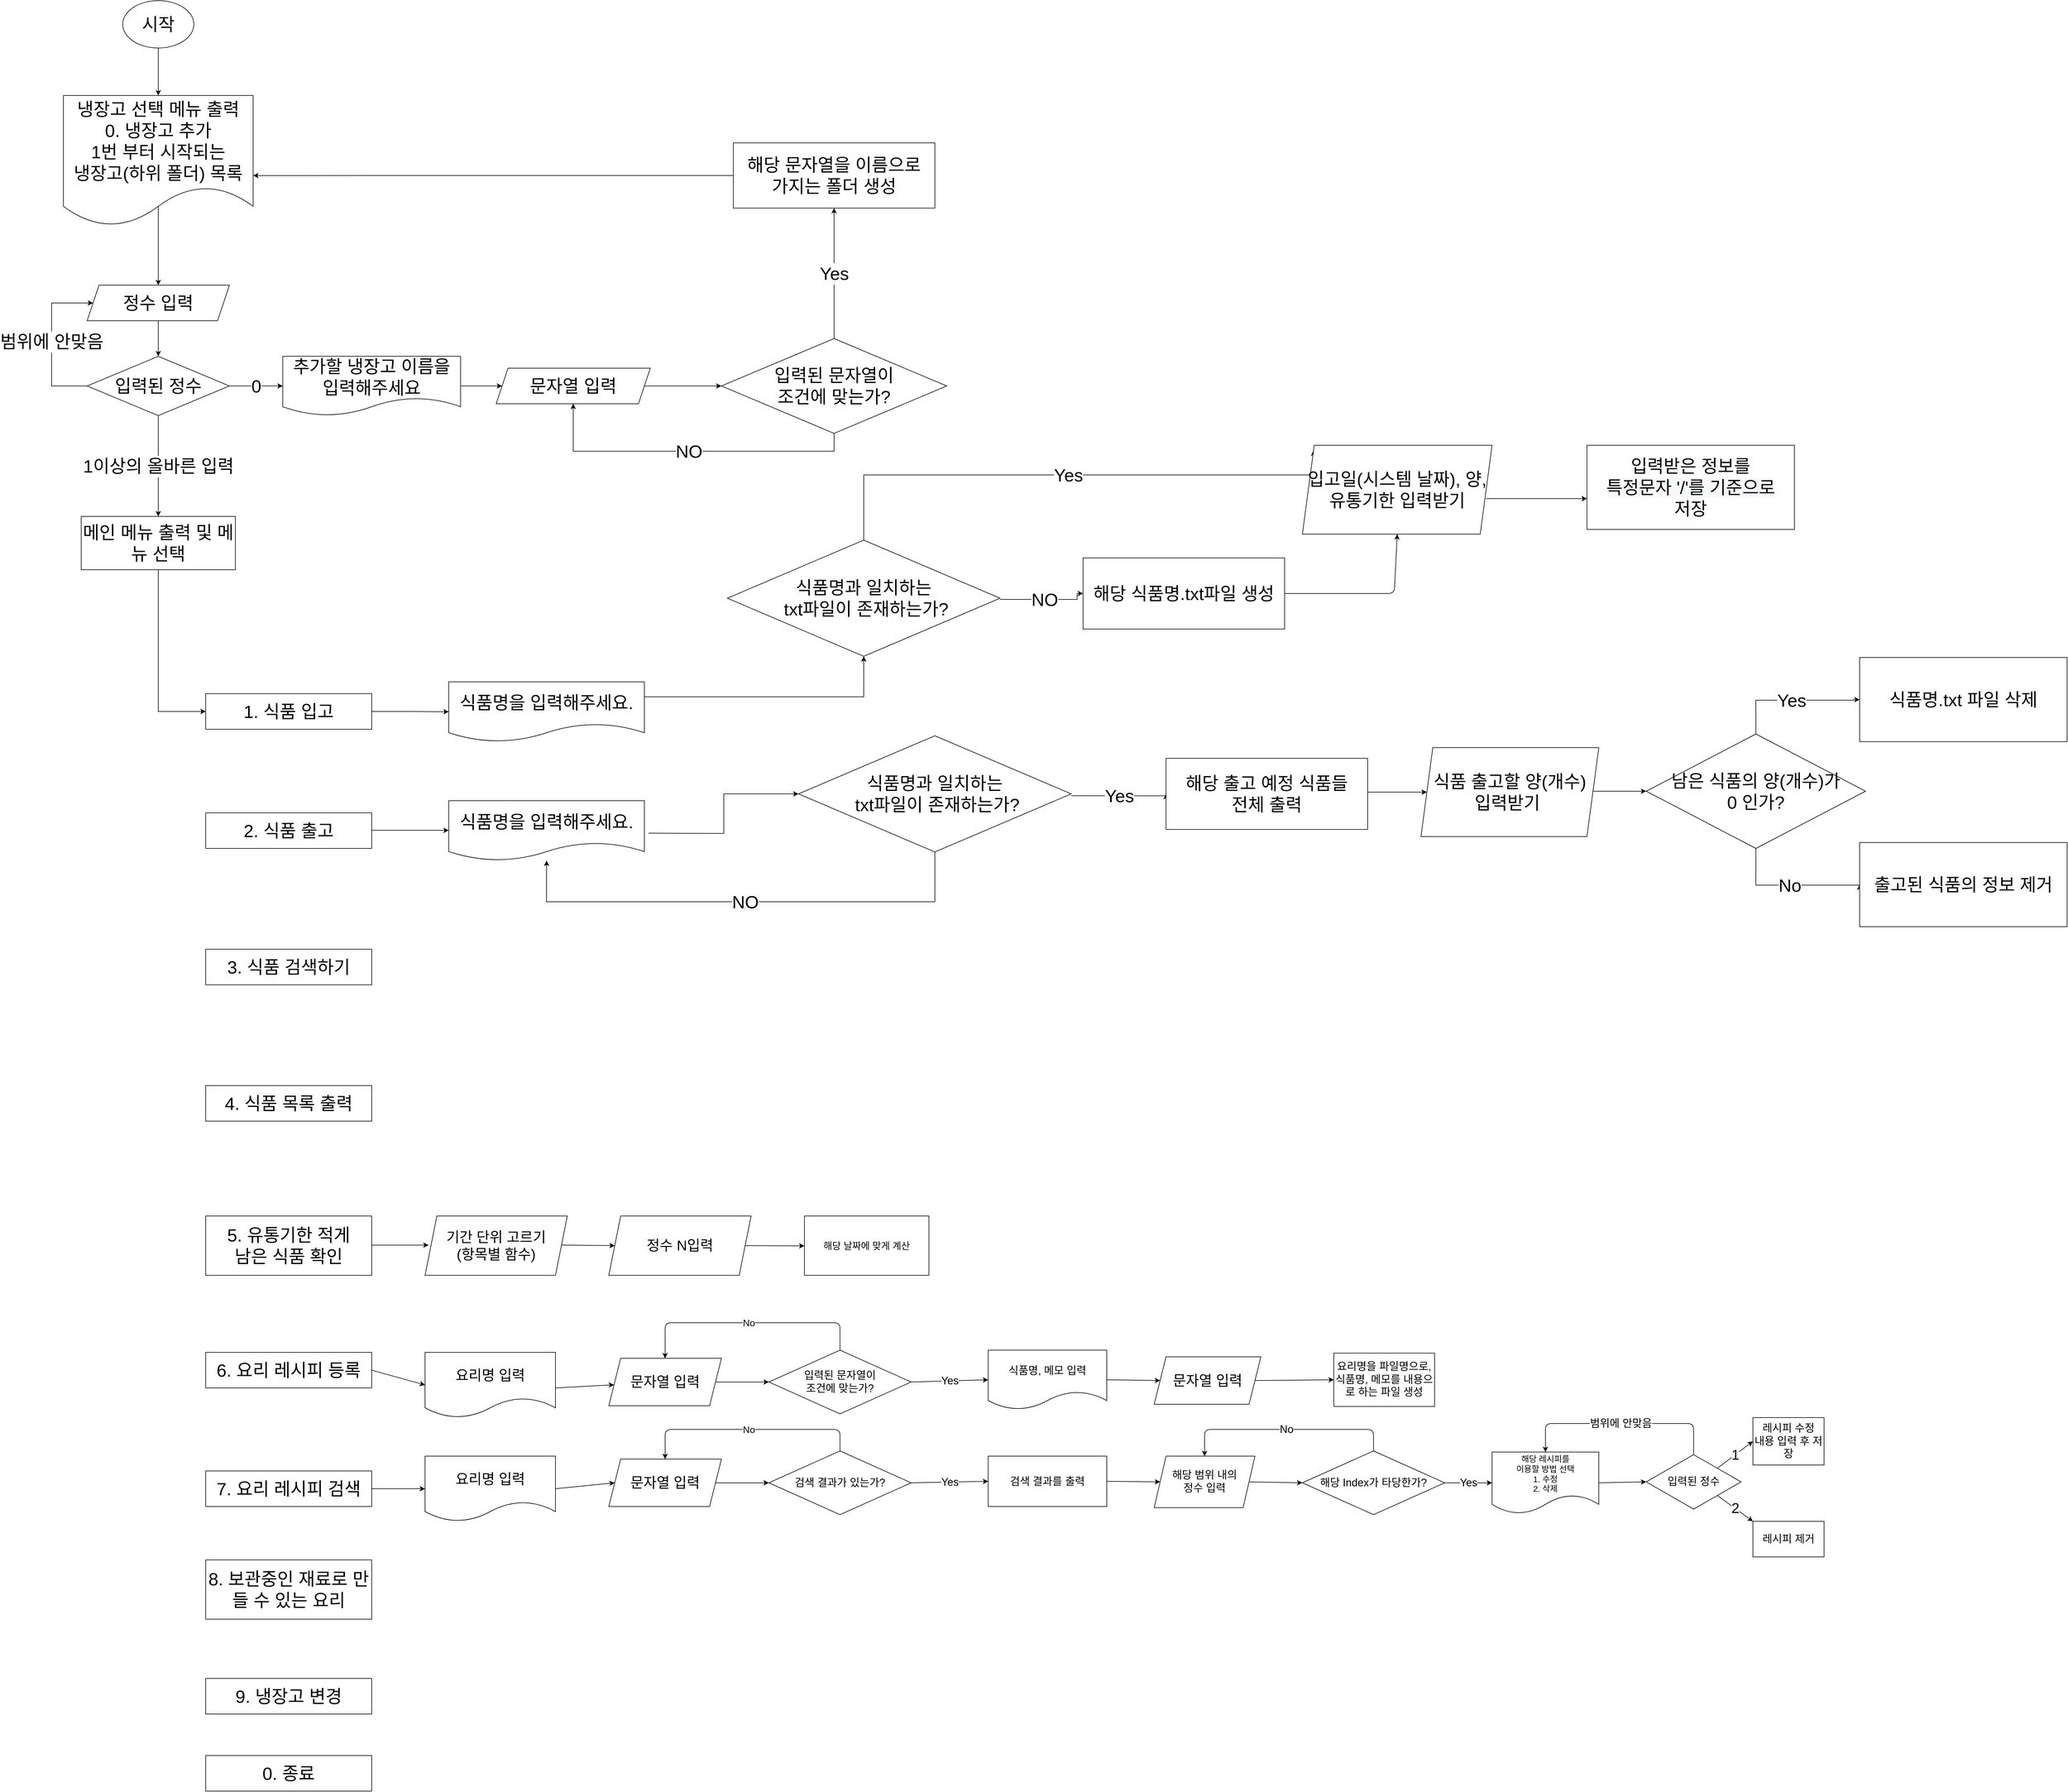 <mxfile version="13.7.1"><diagram id="C5RBs43oDa-KdzZeNtuy" name="Page-1"><mxGraphModel dx="2360" dy="2613" grid="1" gridSize="10" guides="1" tooltips="1" connect="1" arrows="1" fold="1" page="1" pageScale="1" pageWidth="827" pageHeight="1169" math="0" shadow="0"><root><mxCell id="WIyWlLk6GJQsqaUBKTNV-0"/><mxCell id="WIyWlLk6GJQsqaUBKTNV-1" parent="WIyWlLk6GJQsqaUBKTNV-0"/><mxCell id="H30KcoUJQjOZDswyjp1y-2" value="" style="edgeStyle=orthogonalEdgeStyle;rounded=0;orthogonalLoop=1;jettySize=auto;html=1;fontSize=30;" parent="WIyWlLk6GJQsqaUBKTNV-1" source="H30KcoUJQjOZDswyjp1y-0" target="H30KcoUJQjOZDswyjp1y-1" edge="1"><mxGeometry relative="1" as="geometry"/></mxCell><mxCell id="H30KcoUJQjOZDswyjp1y-0" value="시작" style="ellipse;whiteSpace=wrap;html=1;fontSize=30;" parent="WIyWlLk6GJQsqaUBKTNV-1" vertex="1"><mxGeometry x="-60" width="120" height="80" as="geometry"/></mxCell><mxCell id="H30KcoUJQjOZDswyjp1y-4" value="" style="edgeStyle=orthogonalEdgeStyle;rounded=0;orthogonalLoop=1;jettySize=auto;html=1;fontSize=30;exitX=0.5;exitY=0.5;exitDx=0;exitDy=0;exitPerimeter=0;" parent="WIyWlLk6GJQsqaUBKTNV-1" source="H30KcoUJQjOZDswyjp1y-1" target="H30KcoUJQjOZDswyjp1y-3" edge="1"><mxGeometry relative="1" as="geometry"/></mxCell><mxCell id="H30KcoUJQjOZDswyjp1y-1" value="냉장고 선택 메뉴 출력&lt;br&gt;0. 냉장고 추가&lt;br&gt;1번 부터 시작되는 &lt;br&gt;냉장고(하위 폴더) 목록" style="shape=document;whiteSpace=wrap;html=1;boundedLbl=1;fontSize=30;" parent="WIyWlLk6GJQsqaUBKTNV-1" vertex="1"><mxGeometry x="-160" y="160" width="320" height="220" as="geometry"/></mxCell><mxCell id="H30KcoUJQjOZDswyjp1y-6" value="" style="edgeStyle=orthogonalEdgeStyle;rounded=0;orthogonalLoop=1;jettySize=auto;html=1;fontSize=30;" parent="WIyWlLk6GJQsqaUBKTNV-1" source="H30KcoUJQjOZDswyjp1y-3" target="H30KcoUJQjOZDswyjp1y-5" edge="1"><mxGeometry relative="1" as="geometry"/></mxCell><mxCell id="H30KcoUJQjOZDswyjp1y-3" value="정수 입력" style="shape=parallelogram;perimeter=parallelogramPerimeter;whiteSpace=wrap;html=1;fixedSize=1;fontSize=30;" parent="WIyWlLk6GJQsqaUBKTNV-1" vertex="1"><mxGeometry x="-120" y="480" width="240" height="60" as="geometry"/></mxCell><mxCell id="H30KcoUJQjOZDswyjp1y-7" value="범위에 안맞음" style="edgeStyle=orthogonalEdgeStyle;rounded=0;orthogonalLoop=1;jettySize=auto;html=1;entryX=0;entryY=0.5;entryDx=0;entryDy=0;fontSize=30;" parent="WIyWlLk6GJQsqaUBKTNV-1" source="H30KcoUJQjOZDswyjp1y-5" target="H30KcoUJQjOZDswyjp1y-3" edge="1"><mxGeometry relative="1" as="geometry"><Array as="points"><mxPoint x="-180" y="650"/><mxPoint x="-180" y="510"/></Array></mxGeometry></mxCell><mxCell id="H30KcoUJQjOZDswyjp1y-9" value="0" style="edgeStyle=orthogonalEdgeStyle;rounded=0;orthogonalLoop=1;jettySize=auto;html=1;fontSize=30;" parent="WIyWlLk6GJQsqaUBKTNV-1" source="H30KcoUJQjOZDswyjp1y-5" target="H30KcoUJQjOZDswyjp1y-8" edge="1"><mxGeometry relative="1" as="geometry"/></mxCell><mxCell id="H30KcoUJQjOZDswyjp1y-19" value="1이상의 올바른 입력" style="edgeStyle=orthogonalEdgeStyle;rounded=0;orthogonalLoop=1;jettySize=auto;html=1;fontSize=30;" parent="WIyWlLk6GJQsqaUBKTNV-1" source="H30KcoUJQjOZDswyjp1y-5" target="H30KcoUJQjOZDswyjp1y-18" edge="1"><mxGeometry relative="1" as="geometry"/></mxCell><mxCell id="H30KcoUJQjOZDswyjp1y-5" value="입력된 정수" style="rhombus;whiteSpace=wrap;html=1;fontSize=30;" parent="WIyWlLk6GJQsqaUBKTNV-1" vertex="1"><mxGeometry x="-120" y="600" width="240" height="100" as="geometry"/></mxCell><mxCell id="H30KcoUJQjOZDswyjp1y-11" value="" style="edgeStyle=orthogonalEdgeStyle;rounded=0;orthogonalLoop=1;jettySize=auto;html=1;fontSize=30;" parent="WIyWlLk6GJQsqaUBKTNV-1" source="H30KcoUJQjOZDswyjp1y-8" target="H30KcoUJQjOZDswyjp1y-10" edge="1"><mxGeometry relative="1" as="geometry"/></mxCell><mxCell id="H30KcoUJQjOZDswyjp1y-8" value="추가할 냉장고 이름을 입력해주세요" style="shape=document;whiteSpace=wrap;html=1;boundedLbl=1;fontSize=30;" parent="WIyWlLk6GJQsqaUBKTNV-1" vertex="1"><mxGeometry x="210" y="600" width="300" height="100" as="geometry"/></mxCell><mxCell id="H30KcoUJQjOZDswyjp1y-13" value="" style="edgeStyle=orthogonalEdgeStyle;rounded=0;orthogonalLoop=1;jettySize=auto;html=1;fontSize=30;" parent="WIyWlLk6GJQsqaUBKTNV-1" source="H30KcoUJQjOZDswyjp1y-10" target="H30KcoUJQjOZDswyjp1y-12" edge="1"><mxGeometry relative="1" as="geometry"/></mxCell><mxCell id="H30KcoUJQjOZDswyjp1y-10" value="문자열 입력" style="shape=parallelogram;perimeter=parallelogramPerimeter;whiteSpace=wrap;html=1;fixedSize=1;fontSize=30;" parent="WIyWlLk6GJQsqaUBKTNV-1" vertex="1"><mxGeometry x="570" y="620" width="260" height="60" as="geometry"/></mxCell><mxCell id="H30KcoUJQjOZDswyjp1y-15" value="Yes" style="edgeStyle=orthogonalEdgeStyle;rounded=0;orthogonalLoop=1;jettySize=auto;html=1;fontSize=30;" parent="WIyWlLk6GJQsqaUBKTNV-1" source="H30KcoUJQjOZDswyjp1y-12" target="H30KcoUJQjOZDswyjp1y-14" edge="1"><mxGeometry relative="1" as="geometry"/></mxCell><mxCell id="H30KcoUJQjOZDswyjp1y-17" value="NO" style="edgeStyle=orthogonalEdgeStyle;rounded=0;orthogonalLoop=1;jettySize=auto;html=1;entryX=0.5;entryY=1;entryDx=0;entryDy=0;fontSize=30;" parent="WIyWlLk6GJQsqaUBKTNV-1" source="H30KcoUJQjOZDswyjp1y-12" target="H30KcoUJQjOZDswyjp1y-10" edge="1"><mxGeometry relative="1" as="geometry"><Array as="points"><mxPoint x="1140" y="760"/><mxPoint x="700" y="760"/></Array></mxGeometry></mxCell><mxCell id="H30KcoUJQjOZDswyjp1y-12" value="입력된 문자열이&lt;br&gt;조건에 맞는가?" style="rhombus;whiteSpace=wrap;html=1;fontSize=30;" parent="WIyWlLk6GJQsqaUBKTNV-1" vertex="1"><mxGeometry x="950" y="570" width="380" height="160" as="geometry"/></mxCell><mxCell id="H30KcoUJQjOZDswyjp1y-27" style="edgeStyle=orthogonalEdgeStyle;rounded=0;orthogonalLoop=1;jettySize=auto;html=1;entryX=1;entryY=0.614;entryDx=0;entryDy=0;entryPerimeter=0;fontSize=30;" parent="WIyWlLk6GJQsqaUBKTNV-1" source="H30KcoUJQjOZDswyjp1y-14" target="H30KcoUJQjOZDswyjp1y-1" edge="1"><mxGeometry relative="1" as="geometry"/></mxCell><mxCell id="H30KcoUJQjOZDswyjp1y-14" value="해당 문자열을 이름으로&lt;br&gt;가지는 폴더 생성" style="whiteSpace=wrap;html=1;fontSize=30;" parent="WIyWlLk6GJQsqaUBKTNV-1" vertex="1"><mxGeometry x="970" y="240" width="340" height="110" as="geometry"/></mxCell><mxCell id="H30KcoUJQjOZDswyjp1y-20" style="edgeStyle=orthogonalEdgeStyle;rounded=0;orthogonalLoop=1;jettySize=auto;html=1;fontSize=30;entryX=0;entryY=0.5;entryDx=0;entryDy=0;" parent="WIyWlLk6GJQsqaUBKTNV-1" source="H30KcoUJQjOZDswyjp1y-18" target="H30KcoUJQjOZDswyjp1y-21" edge="1"><mxGeometry relative="1" as="geometry"><mxPoint x="-4.547e-13" y="1600.0" as="targetPoint"/></mxGeometry></mxCell><mxCell id="H30KcoUJQjOZDswyjp1y-18" value="메인 메뉴 출력 및 메뉴 선택" style="whiteSpace=wrap;html=1;fontSize=30;" parent="WIyWlLk6GJQsqaUBKTNV-1" vertex="1"><mxGeometry x="-130" y="870" width="260" height="90" as="geometry"/></mxCell><mxCell id="LaOE8N6KMvKcF35ejQ77-2" style="edgeStyle=orthogonalEdgeStyle;rounded=0;orthogonalLoop=1;jettySize=auto;html=1;exitX=1;exitY=0.5;exitDx=0;exitDy=0;" edge="1" parent="WIyWlLk6GJQsqaUBKTNV-1" source="H30KcoUJQjOZDswyjp1y-21" target="LaOE8N6KMvKcF35ejQ77-0"><mxGeometry relative="1" as="geometry"/></mxCell><mxCell id="H30KcoUJQjOZDswyjp1y-21" value="1. 식품 입고" style="rounded=0;whiteSpace=wrap;html=1;fontSize=30;" parent="WIyWlLk6GJQsqaUBKTNV-1" vertex="1"><mxGeometry x="80" y="1169" width="280" height="60" as="geometry"/></mxCell><mxCell id="H30KcoUJQjOZDswyjp1y-24" value="3. 식품 검색하기" style="rounded=0;whiteSpace=wrap;html=1;fontSize=30;" parent="WIyWlLk6GJQsqaUBKTNV-1" vertex="1"><mxGeometry x="80" y="1600" width="280" height="60" as="geometry"/></mxCell><mxCell id="H30KcoUJQjOZDswyjp1y-28" value="4. 식품 목록 출력" style="rounded=0;whiteSpace=wrap;html=1;fontSize=30;" parent="WIyWlLk6GJQsqaUBKTNV-1" vertex="1"><mxGeometry x="80" y="1830" width="280" height="60" as="geometry"/></mxCell><mxCell id="H30KcoUJQjOZDswyjp1y-29" value="5. 유통기한 적게&lt;br&gt;남은 식품 확인" style="rounded=0;whiteSpace=wrap;html=1;fontSize=30;" parent="WIyWlLk6GJQsqaUBKTNV-1" vertex="1"><mxGeometry x="80" y="2050" width="280" height="100" as="geometry"/></mxCell><mxCell id="H30KcoUJQjOZDswyjp1y-30" value="6. 요리 레시피 등록" style="rounded=0;whiteSpace=wrap;html=1;fontSize=30;" parent="WIyWlLk6GJQsqaUBKTNV-1" vertex="1"><mxGeometry x="80" y="2280" width="280" height="60" as="geometry"/></mxCell><mxCell id="H30KcoUJQjOZDswyjp1y-31" value="2. 식품 출고" style="rounded=0;whiteSpace=wrap;html=1;fontSize=30;" parent="WIyWlLk6GJQsqaUBKTNV-1" vertex="1"><mxGeometry x="80" y="1370" width="280" height="60" as="geometry"/></mxCell><mxCell id="H30KcoUJQjOZDswyjp1y-32" value="7. 요리 레시피 검색" style="rounded=0;whiteSpace=wrap;html=1;fontSize=30;" parent="WIyWlLk6GJQsqaUBKTNV-1" vertex="1"><mxGeometry x="80" y="2480" width="280" height="60" as="geometry"/></mxCell><mxCell id="H30KcoUJQjOZDswyjp1y-33" value="9. 냉장고 변경" style="rounded=0;whiteSpace=wrap;html=1;fontSize=30;" parent="WIyWlLk6GJQsqaUBKTNV-1" vertex="1"><mxGeometry x="80" y="2830" width="280" height="60" as="geometry"/></mxCell><mxCell id="H30KcoUJQjOZDswyjp1y-34" value="8. 보관중인 재료로 만들 수 있는 요리" style="rounded=0;whiteSpace=wrap;html=1;fontSize=30;" parent="WIyWlLk6GJQsqaUBKTNV-1" vertex="1"><mxGeometry x="80" y="2630" width="280" height="100" as="geometry"/></mxCell><mxCell id="H30KcoUJQjOZDswyjp1y-35" value="0. 종료" style="rounded=0;whiteSpace=wrap;html=1;fontSize=30;" parent="WIyWlLk6GJQsqaUBKTNV-1" vertex="1"><mxGeometry x="80" y="2960" width="280" height="60" as="geometry"/></mxCell><mxCell id="2IR3yQ02a81zqpEFs0XV-0" value="" style="endArrow=classic;html=1;" parent="WIyWlLk6GJQsqaUBKTNV-1" edge="1"><mxGeometry width="50" height="50" relative="1" as="geometry"><mxPoint x="360" y="2099.17" as="sourcePoint"/><mxPoint x="456" y="2099.17" as="targetPoint"/></mxGeometry></mxCell><mxCell id="2IR3yQ02a81zqpEFs0XV-1" value="&lt;font style=&quot;font-size: 24px&quot;&gt;정수 N입력&lt;/font&gt;" style="shape=parallelogram;perimeter=parallelogramPerimeter;whiteSpace=wrap;html=1;fixedSize=1;" parent="WIyWlLk6GJQsqaUBKTNV-1" vertex="1"><mxGeometry x="760" y="2050" width="240" height="100" as="geometry"/></mxCell><mxCell id="2IR3yQ02a81zqpEFs0XV-2" value="&lt;font style=&quot;font-size: 24px&quot;&gt;기간 단위 고르기&lt;br&gt;(항목별 함수)&lt;br&gt;&lt;/font&gt;" style="shape=parallelogram;perimeter=parallelogramPerimeter;whiteSpace=wrap;html=1;fixedSize=1;" parent="WIyWlLk6GJQsqaUBKTNV-1" vertex="1"><mxGeometry x="450" y="2050" width="240" height="100" as="geometry"/></mxCell><mxCell id="2IR3yQ02a81zqpEFs0XV-3" value="" style="endArrow=classic;html=1;" parent="WIyWlLk6GJQsqaUBKTNV-1" edge="1"><mxGeometry width="50" height="50" relative="1" as="geometry"><mxPoint x="680" y="2099" as="sourcePoint"/><mxPoint x="770" y="2100" as="targetPoint"/></mxGeometry></mxCell><mxCell id="2IR3yQ02a81zqpEFs0XV-5" value="" style="endArrow=classic;html=1;exitX=1;exitY=0.5;exitDx=0;exitDy=0;" parent="WIyWlLk6GJQsqaUBKTNV-1" source="2IR3yQ02a81zqpEFs0XV-1" edge="1"><mxGeometry width="50" height="50" relative="1" as="geometry"><mxPoint x="1000" y="2099.41" as="sourcePoint"/><mxPoint x="1090" y="2100.41" as="targetPoint"/></mxGeometry></mxCell><mxCell id="2IR3yQ02a81zqpEFs0XV-6" value="&lt;font style=&quot;font-size: 16px&quot;&gt;해당 날짜에 맞게 계산&lt;/font&gt;" style="rounded=0;whiteSpace=wrap;html=1;" parent="WIyWlLk6GJQsqaUBKTNV-1" vertex="1"><mxGeometry x="1090" y="2050" width="210" height="100" as="geometry"/></mxCell><mxCell id="oabvm7WDuJO3TbYhF5b9-0" value="&lt;font style=&quot;font-size: 24px&quot;&gt;요리명 입력&lt;/font&gt;" style="shape=document;whiteSpace=wrap;html=1;boundedLbl=1;" parent="WIyWlLk6GJQsqaUBKTNV-1" vertex="1"><mxGeometry x="450" y="2280" width="220" height="110" as="geometry"/></mxCell><mxCell id="oabvm7WDuJO3TbYhF5b9-1" value="" style="endArrow=classic;html=1;" parent="WIyWlLk6GJQsqaUBKTNV-1" target="oabvm7WDuJO3TbYhF5b9-2" edge="1"><mxGeometry width="50" height="50" relative="1" as="geometry"><mxPoint x="670" y="2340" as="sourcePoint"/><mxPoint x="590" y="2460" as="targetPoint"/></mxGeometry></mxCell><mxCell id="oabvm7WDuJO3TbYhF5b9-2" value="&lt;font style=&quot;font-size: 24px&quot;&gt;문자열 입력&lt;/font&gt;" style="shape=parallelogram;perimeter=parallelogramPerimeter;whiteSpace=wrap;html=1;fixedSize=1;" parent="WIyWlLk6GJQsqaUBKTNV-1" vertex="1"><mxGeometry x="760" y="2290" width="190" height="80" as="geometry"/></mxCell><mxCell id="oabvm7WDuJO3TbYhF5b9-4" value="&lt;font style=&quot;font-size: 18px&quot;&gt;입력된 문자열이&lt;br&gt;조건에 맞는가?&lt;/font&gt;" style="rhombus;whiteSpace=wrap;html=1;" parent="WIyWlLk6GJQsqaUBKTNV-1" vertex="1"><mxGeometry x="1030" y="2276.25" width="240" height="107.5" as="geometry"/></mxCell><mxCell id="oabvm7WDuJO3TbYhF5b9-5" value="&lt;font size=&quot;3&quot;&gt;No&lt;/font&gt;" style="endArrow=classic;html=1;entryX=0.5;entryY=0;entryDx=0;entryDy=0;exitX=0.5;exitY=0;exitDx=0;exitDy=0;" parent="WIyWlLk6GJQsqaUBKTNV-1" source="oabvm7WDuJO3TbYhF5b9-4" target="oabvm7WDuJO3TbYhF5b9-2" edge="1"><mxGeometry width="50" height="50" relative="1" as="geometry"><mxPoint x="540" y="2500" as="sourcePoint"/><mxPoint x="590" y="2450" as="targetPoint"/><Array as="points"><mxPoint x="1150" y="2230"/><mxPoint x="855" y="2230"/></Array></mxGeometry></mxCell><mxCell id="oabvm7WDuJO3TbYhF5b9-6" value="" style="endArrow=classic;html=1;entryX=0;entryY=0.5;entryDx=0;entryDy=0;exitX=1;exitY=0.5;exitDx=0;exitDy=0;" parent="WIyWlLk6GJQsqaUBKTNV-1" source="oabvm7WDuJO3TbYhF5b9-2" target="oabvm7WDuJO3TbYhF5b9-4" edge="1"><mxGeometry width="50" height="50" relative="1" as="geometry"><mxPoint x="540" y="2500" as="sourcePoint"/><mxPoint x="590" y="2450" as="targetPoint"/></mxGeometry></mxCell><mxCell id="oabvm7WDuJO3TbYhF5b9-7" value="&lt;font style=&quot;font-size: 18px&quot;&gt;식품명, 메모 입력&lt;/font&gt;" style="shape=document;whiteSpace=wrap;html=1;boundedLbl=1;" parent="WIyWlLk6GJQsqaUBKTNV-1" vertex="1"><mxGeometry x="1400" y="2276.25" width="200" height="100" as="geometry"/></mxCell><mxCell id="oabvm7WDuJO3TbYhF5b9-9" value="&lt;font style=&quot;font-size: 18px&quot;&gt;요리명을 파일명으로, 식품명, 메모를 내용으로 하는 파일 생성&lt;/font&gt;" style="rounded=0;whiteSpace=wrap;html=1;" parent="WIyWlLk6GJQsqaUBKTNV-1" vertex="1"><mxGeometry x="1983" y="2281.25" width="170" height="90" as="geometry"/></mxCell><mxCell id="oabvm7WDuJO3TbYhF5b9-14" value="&lt;font style=&quot;font-size: 18px&quot;&gt;Yes&lt;/font&gt;" style="endArrow=classic;html=1;entryX=0;entryY=0.5;entryDx=0;entryDy=0;exitX=1;exitY=0.5;exitDx=0;exitDy=0;" parent="WIyWlLk6GJQsqaUBKTNV-1" source="oabvm7WDuJO3TbYhF5b9-4" target="oabvm7WDuJO3TbYhF5b9-7" edge="1"><mxGeometry width="50" height="50" relative="1" as="geometry"><mxPoint x="1190" y="2460" as="sourcePoint"/><mxPoint x="1240" y="2410" as="targetPoint"/></mxGeometry></mxCell><mxCell id="oabvm7WDuJO3TbYhF5b9-15" value="&lt;font style=&quot;font-size: 24px&quot;&gt;문자열 입력&lt;/font&gt;" style="shape=parallelogram;perimeter=parallelogramPerimeter;whiteSpace=wrap;html=1;fixedSize=1;" parent="WIyWlLk6GJQsqaUBKTNV-1" vertex="1"><mxGeometry x="1680" y="2287.5" width="180" height="80" as="geometry"/></mxCell><mxCell id="oabvm7WDuJO3TbYhF5b9-16" value="" style="endArrow=classic;html=1;entryX=0;entryY=0.5;entryDx=0;entryDy=0;exitX=1;exitY=0.5;exitDx=0;exitDy=0;" parent="WIyWlLk6GJQsqaUBKTNV-1" source="oabvm7WDuJO3TbYhF5b9-7" target="oabvm7WDuJO3TbYhF5b9-15" edge="1"><mxGeometry width="50" height="50" relative="1" as="geometry"><mxPoint x="1500" y="2362.5" as="sourcePoint"/><mxPoint x="1300" y="2512.5" as="targetPoint"/></mxGeometry></mxCell><mxCell id="oabvm7WDuJO3TbYhF5b9-17" value="" style="endArrow=classic;html=1;entryX=0;entryY=0.5;entryDx=0;entryDy=0;exitX=1;exitY=0.5;exitDx=0;exitDy=0;" parent="WIyWlLk6GJQsqaUBKTNV-1" source="oabvm7WDuJO3TbYhF5b9-15" target="oabvm7WDuJO3TbYhF5b9-9" edge="1"><mxGeometry width="50" height="50" relative="1" as="geometry"><mxPoint x="1250" y="2562.5" as="sourcePoint"/><mxPoint x="1300" y="2512.5" as="targetPoint"/></mxGeometry></mxCell><mxCell id="oabvm7WDuJO3TbYhF5b9-18" value="&lt;font style=&quot;font-size: 24px&quot;&gt;요리명 입력&lt;/font&gt;" style="shape=document;whiteSpace=wrap;html=1;boundedLbl=1;" parent="WIyWlLk6GJQsqaUBKTNV-1" vertex="1"><mxGeometry x="450" y="2455" width="220" height="110" as="geometry"/></mxCell><mxCell id="oabvm7WDuJO3TbYhF5b9-19" value="" style="endArrow=classic;html=1;exitX=1;exitY=0.5;exitDx=0;exitDy=0;entryX=0;entryY=0.5;entryDx=0;entryDy=0;" parent="WIyWlLk6GJQsqaUBKTNV-1" source="H30KcoUJQjOZDswyjp1y-30" target="oabvm7WDuJO3TbYhF5b9-0" edge="1"><mxGeometry width="50" height="50" relative="1" as="geometry"><mxPoint x="940" y="2690" as="sourcePoint"/><mxPoint x="990" y="2640" as="targetPoint"/></mxGeometry></mxCell><mxCell id="oabvm7WDuJO3TbYhF5b9-20" value="" style="endArrow=classic;html=1;exitX=1;exitY=0.5;exitDx=0;exitDy=0;entryX=0;entryY=0.5;entryDx=0;entryDy=0;" parent="WIyWlLk6GJQsqaUBKTNV-1" source="H30KcoUJQjOZDswyjp1y-32" target="oabvm7WDuJO3TbYhF5b9-18" edge="1"><mxGeometry width="50" height="50" relative="1" as="geometry"><mxPoint x="390" y="2525" as="sourcePoint"/><mxPoint x="480" y="2550" as="targetPoint"/></mxGeometry></mxCell><mxCell id="oabvm7WDuJO3TbYhF5b9-21" value="&lt;font style=&quot;font-size: 24px&quot;&gt;문자열 입력&lt;/font&gt;" style="shape=parallelogram;perimeter=parallelogramPerimeter;whiteSpace=wrap;html=1;fixedSize=1;" parent="WIyWlLk6GJQsqaUBKTNV-1" vertex="1"><mxGeometry x="760" y="2460" width="190" height="80" as="geometry"/></mxCell><mxCell id="oabvm7WDuJO3TbYhF5b9-22" value="" style="endArrow=classic;html=1;entryX=0;entryY=0.5;entryDx=0;entryDy=0;exitX=1;exitY=0.5;exitDx=0;exitDy=0;" parent="WIyWlLk6GJQsqaUBKTNV-1" source="oabvm7WDuJO3TbYhF5b9-18" target="oabvm7WDuJO3TbYhF5b9-21" edge="1"><mxGeometry width="50" height="50" relative="1" as="geometry"><mxPoint x="940" y="2690" as="sourcePoint"/><mxPoint x="990" y="2640" as="targetPoint"/></mxGeometry></mxCell><mxCell id="oabvm7WDuJO3TbYhF5b9-23" value="&lt;span style=&quot;font-size: 18px&quot;&gt;검색 결과가 있는가?&lt;/span&gt;" style="rhombus;whiteSpace=wrap;html=1;" parent="WIyWlLk6GJQsqaUBKTNV-1" vertex="1"><mxGeometry x="1030" y="2446.25" width="240" height="107.5" as="geometry"/></mxCell><mxCell id="oabvm7WDuJO3TbYhF5b9-24" value="" style="endArrow=classic;html=1;exitX=1;exitY=0.5;exitDx=0;exitDy=0;entryX=0;entryY=0.5;entryDx=0;entryDy=0;" parent="WIyWlLk6GJQsqaUBKTNV-1" source="oabvm7WDuJO3TbYhF5b9-21" target="oabvm7WDuJO3TbYhF5b9-23" edge="1"><mxGeometry width="50" height="50" relative="1" as="geometry"><mxPoint x="1230" y="2700" as="sourcePoint"/><mxPoint x="1280" y="2650" as="targetPoint"/></mxGeometry></mxCell><mxCell id="oabvm7WDuJO3TbYhF5b9-25" value="&lt;font size=&quot;3&quot;&gt;No&lt;/font&gt;" style="endArrow=classic;html=1;exitX=0.5;exitY=0;exitDx=0;exitDy=0;entryX=0.5;entryY=0;entryDx=0;entryDy=0;" parent="WIyWlLk6GJQsqaUBKTNV-1" source="oabvm7WDuJO3TbYhF5b9-23" target="oabvm7WDuJO3TbYhF5b9-21" edge="1"><mxGeometry width="50" height="50" relative="1" as="geometry"><mxPoint x="1230" y="2710" as="sourcePoint"/><mxPoint x="1280" y="2660" as="targetPoint"/><Array as="points"><mxPoint x="1150" y="2410"/><mxPoint x="855" y="2410"/></Array></mxGeometry></mxCell><mxCell id="oabvm7WDuJO3TbYhF5b9-27" value="&lt;font style=&quot;font-size: 18px&quot;&gt;검색 결과를 출력&lt;/font&gt;" style="rounded=0;whiteSpace=wrap;html=1;" parent="WIyWlLk6GJQsqaUBKTNV-1" vertex="1"><mxGeometry x="1400" y="2455" width="200" height="85" as="geometry"/></mxCell><mxCell id="oabvm7WDuJO3TbYhF5b9-28" value="&lt;font style=&quot;font-size: 18px&quot;&gt;Yes&lt;/font&gt;" style="endArrow=classic;html=1;exitX=1;exitY=0.5;exitDx=0;exitDy=0;entryX=0;entryY=0.5;entryDx=0;entryDy=0;" parent="WIyWlLk6GJQsqaUBKTNV-1" source="oabvm7WDuJO3TbYhF5b9-23" target="oabvm7WDuJO3TbYhF5b9-27" edge="1"><mxGeometry width="50" height="50" relative="1" as="geometry"><mxPoint x="1350" y="2390" as="sourcePoint"/><mxPoint x="1400" y="2340" as="targetPoint"/></mxGeometry></mxCell><mxCell id="oabvm7WDuJO3TbYhF5b9-30" value="&lt;font style=&quot;font-size: 18px&quot;&gt;해당 범위 내의&lt;br&gt;정수 입력&lt;/font&gt;" style="shape=parallelogram;perimeter=parallelogramPerimeter;whiteSpace=wrap;html=1;fixedSize=1;" parent="WIyWlLk6GJQsqaUBKTNV-1" vertex="1"><mxGeometry x="1680" y="2455" width="170" height="86.87" as="geometry"/></mxCell><mxCell id="oabvm7WDuJO3TbYhF5b9-32" value="" style="endArrow=classic;html=1;exitX=1;exitY=0.5;exitDx=0;exitDy=0;entryX=0;entryY=0.5;entryDx=0;entryDy=0;" parent="WIyWlLk6GJQsqaUBKTNV-1" source="oabvm7WDuJO3TbYhF5b9-27" target="oabvm7WDuJO3TbYhF5b9-30" edge="1"><mxGeometry width="50" height="50" relative="1" as="geometry"><mxPoint x="1500" y="2380" as="sourcePoint"/><mxPoint x="1550" y="2330" as="targetPoint"/></mxGeometry></mxCell><mxCell id="oabvm7WDuJO3TbYhF5b9-33" value="&lt;span style=&quot;font-size: 18px&quot;&gt;해당 Index가 타당한가?&lt;/span&gt;" style="rhombus;whiteSpace=wrap;html=1;" parent="WIyWlLk6GJQsqaUBKTNV-1" vertex="1"><mxGeometry x="1930" y="2446.25" width="240" height="107.5" as="geometry"/></mxCell><mxCell id="oabvm7WDuJO3TbYhF5b9-34" value="" style="endArrow=classic;html=1;exitX=1;exitY=0.5;exitDx=0;exitDy=0;entryX=0;entryY=0.5;entryDx=0;entryDy=0;" parent="WIyWlLk6GJQsqaUBKTNV-1" source="oabvm7WDuJO3TbYhF5b9-30" target="oabvm7WDuJO3TbYhF5b9-33" edge="1"><mxGeometry width="50" height="50" relative="1" as="geometry"><mxPoint x="1570" y="2410" as="sourcePoint"/><mxPoint x="1620" y="2360" as="targetPoint"/></mxGeometry></mxCell><mxCell id="oabvm7WDuJO3TbYhF5b9-35" value="&lt;font style=&quot;font-size: 18px&quot;&gt;No&lt;/font&gt;" style="endArrow=classic;html=1;exitX=0.5;exitY=0;exitDx=0;exitDy=0;entryX=0.5;entryY=0;entryDx=0;entryDy=0;" parent="WIyWlLk6GJQsqaUBKTNV-1" source="oabvm7WDuJO3TbYhF5b9-33" target="oabvm7WDuJO3TbYhF5b9-30" edge="1"><mxGeometry width="50" height="50" relative="1" as="geometry"><mxPoint x="1570" y="2410" as="sourcePoint"/><mxPoint x="1620" y="2360" as="targetPoint"/><Array as="points"><mxPoint x="2050" y="2410"/><mxPoint x="1765" y="2410"/></Array></mxGeometry></mxCell><mxCell id="oabvm7WDuJO3TbYhF5b9-37" value="&lt;font style=&quot;font-size: 18px&quot;&gt;Yes&lt;/font&gt;" style="endArrow=classic;html=1;exitX=1;exitY=0.5;exitDx=0;exitDy=0;entryX=0;entryY=0.5;entryDx=0;entryDy=0;" parent="WIyWlLk6GJQsqaUBKTNV-1" source="oabvm7WDuJO3TbYhF5b9-33" target="oabvm7WDuJO3TbYhF5b9-39" edge="1"><mxGeometry width="50" height="50" relative="1" as="geometry"><mxPoint x="2153" y="2440" as="sourcePoint"/><mxPoint x="2203" y="2390" as="targetPoint"/></mxGeometry></mxCell><mxCell id="oabvm7WDuJO3TbYhF5b9-39" value="&lt;font style=&quot;font-size: 14px&quot;&gt;해당 레시피를 &lt;br&gt;이용할 방법 선택&lt;br&gt;1. 수정&lt;br&gt;2. 삭제&lt;/font&gt;" style="shape=document;whiteSpace=wrap;html=1;boundedLbl=1;" parent="WIyWlLk6GJQsqaUBKTNV-1" vertex="1"><mxGeometry x="2250" y="2448.13" width="180" height="103.75" as="geometry"/></mxCell><mxCell id="oabvm7WDuJO3TbYhF5b9-40" value="&lt;font style=&quot;font-size: 18px&quot;&gt;입력된 정수&lt;/font&gt;" style="rhombus;whiteSpace=wrap;html=1;" parent="WIyWlLk6GJQsqaUBKTNV-1" vertex="1"><mxGeometry x="2510" y="2452.5" width="160" height="91.87" as="geometry"/></mxCell><mxCell id="oabvm7WDuJO3TbYhF5b9-45" value="" style="endArrow=classic;html=1;exitX=1;exitY=0.5;exitDx=0;exitDy=0;entryX=0;entryY=0.5;entryDx=0;entryDy=0;" parent="WIyWlLk6GJQsqaUBKTNV-1" source="oabvm7WDuJO3TbYhF5b9-39" target="oabvm7WDuJO3TbYhF5b9-40" edge="1"><mxGeometry width="50" height="50" relative="1" as="geometry"><mxPoint x="2240" y="2490" as="sourcePoint"/><mxPoint x="2290" y="2440" as="targetPoint"/></mxGeometry></mxCell><mxCell id="oabvm7WDuJO3TbYhF5b9-46" value="&lt;font style=&quot;font-size: 18px&quot;&gt;범위에 안맞음&lt;/font&gt;" style="endArrow=classic;html=1;exitX=0.5;exitY=0;exitDx=0;exitDy=0;entryX=0.5;entryY=0;entryDx=0;entryDy=0;" parent="WIyWlLk6GJQsqaUBKTNV-1" source="oabvm7WDuJO3TbYhF5b9-40" target="oabvm7WDuJO3TbYhF5b9-39" edge="1"><mxGeometry width="50" height="50" relative="1" as="geometry"><mxPoint x="2240" y="2490" as="sourcePoint"/><mxPoint x="2340" y="2320" as="targetPoint"/><Array as="points"><mxPoint x="2590" y="2400"/><mxPoint x="2340" y="2400"/></Array></mxGeometry></mxCell><mxCell id="oabvm7WDuJO3TbYhF5b9-47" value="&lt;font style=&quot;font-size: 24px&quot;&gt;2&lt;/font&gt;" style="endArrow=classic;html=1;exitX=1;exitY=1;exitDx=0;exitDy=0;" parent="WIyWlLk6GJQsqaUBKTNV-1" source="oabvm7WDuJO3TbYhF5b9-40" edge="1"><mxGeometry width="50" height="50" relative="1" as="geometry"><mxPoint x="1900" y="2580" as="sourcePoint"/><mxPoint x="2690" y="2565" as="targetPoint"/></mxGeometry></mxCell><mxCell id="oabvm7WDuJO3TbYhF5b9-48" value="&lt;font style=&quot;font-size: 18px&quot;&gt;레시피 제거&lt;/font&gt;" style="rounded=0;whiteSpace=wrap;html=1;" parent="WIyWlLk6GJQsqaUBKTNV-1" vertex="1"><mxGeometry x="2690" y="2565" width="120" height="60" as="geometry"/></mxCell><mxCell id="oabvm7WDuJO3TbYhF5b9-49" value="&lt;font style=&quot;font-size: 18px&quot;&gt;레시피 수정&lt;br&gt;내용 입력 후 저장&lt;/font&gt;" style="rounded=0;whiteSpace=wrap;html=1;" parent="WIyWlLk6GJQsqaUBKTNV-1" vertex="1"><mxGeometry x="2690" y="2390" width="120" height="80" as="geometry"/></mxCell><mxCell id="oabvm7WDuJO3TbYhF5b9-50" value="&lt;font style=&quot;font-size: 24px&quot;&gt;1&lt;/font&gt;" style="endArrow=classic;html=1;entryX=0;entryY=0.5;entryDx=0;entryDy=0;exitX=1;exitY=0;exitDx=0;exitDy=0;" parent="WIyWlLk6GJQsqaUBKTNV-1" source="oabvm7WDuJO3TbYhF5b9-40" target="oabvm7WDuJO3TbYhF5b9-49" edge="1"><mxGeometry width="50" height="50" relative="1" as="geometry"><mxPoint x="1950" y="2560" as="sourcePoint"/><mxPoint x="2000" y="2510" as="targetPoint"/></mxGeometry></mxCell><mxCell id="LaOE8N6KMvKcF35ejQ77-7" style="edgeStyle=orthogonalEdgeStyle;rounded=0;orthogonalLoop=1;jettySize=auto;html=1;exitX=1;exitY=0.25;exitDx=0;exitDy=0;" edge="1" parent="WIyWlLk6GJQsqaUBKTNV-1" source="LaOE8N6KMvKcF35ejQ77-0" target="LaOE8N6KMvKcF35ejQ77-3"><mxGeometry relative="1" as="geometry"/></mxCell><mxCell id="LaOE8N6KMvKcF35ejQ77-0" value="식품명을 입력해주세요." style="shape=document;whiteSpace=wrap;html=1;boundedLbl=1;fontSize=30;" vertex="1" parent="WIyWlLk6GJQsqaUBKTNV-1"><mxGeometry x="490" y="1149" width="330" height="101" as="geometry"/></mxCell><mxCell id="LaOE8N6KMvKcF35ejQ77-3" value="식품명과 일치하는&lt;br&gt;&amp;nbsp;txt파일이 존재하는가?" style="rhombus;whiteSpace=wrap;html=1;fontSize=30;" vertex="1" parent="WIyWlLk6GJQsqaUBKTNV-1"><mxGeometry x="960" y="910" width="460" height="196" as="geometry"/></mxCell><mxCell id="LaOE8N6KMvKcF35ejQ77-8" value="Yes" style="edgeStyle=orthogonalEdgeStyle;rounded=0;orthogonalLoop=1;jettySize=auto;html=1;fontSize=30;exitX=0.5;exitY=0;exitDx=0;exitDy=0;entryX=0;entryY=0;entryDx=0;entryDy=0;" edge="1" parent="WIyWlLk6GJQsqaUBKTNV-1" source="LaOE8N6KMvKcF35ejQ77-3" target="LaOE8N6KMvKcF35ejQ77-12"><mxGeometry relative="1" as="geometry"><mxPoint x="1210.0" y="800" as="sourcePoint"/><mxPoint x="1430" y="800.25" as="targetPoint"/><Array as="points"><mxPoint x="1190" y="800"/><mxPoint x="1949" y="800"/></Array></mxGeometry></mxCell><mxCell id="LaOE8N6KMvKcF35ejQ77-10" value="해당 식품명.txt파일 생성" style="whiteSpace=wrap;html=1;fontSize=30;" vertex="1" parent="WIyWlLk6GJQsqaUBKTNV-1"><mxGeometry x="1560" y="940" width="340" height="120" as="geometry"/></mxCell><mxCell id="LaOE8N6KMvKcF35ejQ77-11" value="NO" style="edgeStyle=orthogonalEdgeStyle;rounded=0;orthogonalLoop=1;jettySize=auto;html=1;fontSize=30;entryX=0;entryY=0.5;entryDx=0;entryDy=0;" edge="1" parent="WIyWlLk6GJQsqaUBKTNV-1" target="LaOE8N6KMvKcF35ejQ77-10"><mxGeometry relative="1" as="geometry"><Array as="points"><mxPoint x="1550" y="1010"/></Array><mxPoint x="1420.0" y="1010" as="sourcePoint"/><mxPoint x="1570" y="1180" as="targetPoint"/></mxGeometry></mxCell><mxCell id="LaOE8N6KMvKcF35ejQ77-12" value="입고일(시스템 날짜), 양, 유통기한 입력받기&lt;br&gt;" style="shape=parallelogram;perimeter=parallelogramPerimeter;whiteSpace=wrap;html=1;fixedSize=1;fontSize=30;" vertex="1" parent="WIyWlLk6GJQsqaUBKTNV-1"><mxGeometry x="1930" y="750" width="320" height="150" as="geometry"/></mxCell><mxCell id="LaOE8N6KMvKcF35ejQ77-15" value="" style="endArrow=classic;html=1;entryX=0.5;entryY=1;entryDx=0;entryDy=0;" edge="1" parent="WIyWlLk6GJQsqaUBKTNV-1" target="LaOE8N6KMvKcF35ejQ77-12"><mxGeometry width="50" height="50" relative="1" as="geometry"><mxPoint x="1900" y="1000" as="sourcePoint"/><mxPoint x="1950" y="950" as="targetPoint"/><Array as="points"><mxPoint x="2085" y="1000"/></Array></mxGeometry></mxCell><mxCell id="LaOE8N6KMvKcF35ejQ77-16" value="" style="endArrow=classic;html=1;" edge="1" parent="WIyWlLk6GJQsqaUBKTNV-1"><mxGeometry width="50" height="50" relative="1" as="geometry"><mxPoint x="2240" y="840" as="sourcePoint"/><mxPoint x="2410" y="840" as="targetPoint"/><Array as="points"/></mxGeometry></mxCell><mxCell id="LaOE8N6KMvKcF35ejQ77-23" value="입력받은 정보를&lt;br&gt;&lt;span style=&quot;color: rgb(0 , 0 , 0) ; font-family: &amp;#34;helvetica&amp;#34; ; font-size: 30px ; font-style: normal ; font-weight: 400 ; letter-spacing: normal ; text-align: center ; text-indent: 0px ; text-transform: none ; word-spacing: 0px ; background-color: rgb(248 , 249 , 250) ; display: inline ; float: none&quot;&gt;특정문자 '/'를 기준으로&lt;br&gt;&lt;/span&gt;저장" style="whiteSpace=wrap;html=1;fontSize=30;" vertex="1" parent="WIyWlLk6GJQsqaUBKTNV-1"><mxGeometry x="2410" y="750" width="350" height="142" as="geometry"/></mxCell><mxCell id="LaOE8N6KMvKcF35ejQ77-25" style="edgeStyle=orthogonalEdgeStyle;rounded=0;orthogonalLoop=1;jettySize=auto;html=1;exitX=1;exitY=0.5;exitDx=0;exitDy=0;" edge="1" parent="WIyWlLk6GJQsqaUBKTNV-1" target="LaOE8N6KMvKcF35ejQ77-26"><mxGeometry relative="1" as="geometry"><mxPoint x="360" y="1399.5" as="sourcePoint"/></mxGeometry></mxCell><mxCell id="LaOE8N6KMvKcF35ejQ77-26" value="식품명을 입력해주세요." style="shape=document;whiteSpace=wrap;html=1;boundedLbl=1;fontSize=30;" vertex="1" parent="WIyWlLk6GJQsqaUBKTNV-1"><mxGeometry x="490" y="1349.5" width="330" height="101" as="geometry"/></mxCell><mxCell id="LaOE8N6KMvKcF35ejQ77-27" style="edgeStyle=orthogonalEdgeStyle;rounded=0;orthogonalLoop=1;jettySize=auto;html=1;exitX=1;exitY=0.25;exitDx=0;exitDy=0;" edge="1" parent="WIyWlLk6GJQsqaUBKTNV-1" target="LaOE8N6KMvKcF35ejQ77-28"><mxGeometry relative="1" as="geometry"><mxPoint x="827" y="1404.25" as="sourcePoint"/></mxGeometry></mxCell><mxCell id="LaOE8N6KMvKcF35ejQ77-28" value="식품명과 일치하는&lt;br&gt;&amp;nbsp;txt파일이 존재하는가?" style="rhombus;whiteSpace=wrap;html=1;fontSize=30;" vertex="1" parent="WIyWlLk6GJQsqaUBKTNV-1"><mxGeometry x="1080" y="1240" width="460" height="196" as="geometry"/></mxCell><mxCell id="LaOE8N6KMvKcF35ejQ77-32" value="NO" style="edgeStyle=orthogonalEdgeStyle;rounded=0;orthogonalLoop=1;jettySize=auto;html=1;fontSize=30;exitX=0.5;exitY=1;exitDx=0;exitDy=0;" edge="1" parent="WIyWlLk6GJQsqaUBKTNV-1" source="LaOE8N6KMvKcF35ejQ77-28" target="LaOE8N6KMvKcF35ejQ77-26"><mxGeometry relative="1" as="geometry"><Array as="points"><mxPoint x="1310" y="1520"/><mxPoint x="655" y="1520"/></Array><mxPoint x="990.0" y="1470" as="sourcePoint"/><mxPoint x="720" y="1460" as="targetPoint"/></mxGeometry></mxCell><mxCell id="LaOE8N6KMvKcF35ejQ77-33" value="Yes" style="edgeStyle=orthogonalEdgeStyle;rounded=0;orthogonalLoop=1;jettySize=auto;html=1;fontSize=30;exitX=0.5;exitY=0;exitDx=0;exitDy=0;entryX=0;entryY=0.5;entryDx=0;entryDy=0;" edge="1" parent="WIyWlLk6GJQsqaUBKTNV-1" target="LaOE8N6KMvKcF35ejQ77-34"><mxGeometry relative="1" as="geometry"><mxPoint x="1540" y="1341.18" as="sourcePoint"/><mxPoint x="1710" y="1341" as="targetPoint"/><Array as="points"><mxPoint x="1700" y="1341"/></Array></mxGeometry></mxCell><mxCell id="LaOE8N6KMvKcF35ejQ77-36" style="edgeStyle=orthogonalEdgeStyle;rounded=0;orthogonalLoop=1;jettySize=auto;html=1;entryX=0;entryY=0.5;entryDx=0;entryDy=0;" edge="1" parent="WIyWlLk6GJQsqaUBKTNV-1" source="LaOE8N6KMvKcF35ejQ77-34" target="LaOE8N6KMvKcF35ejQ77-35"><mxGeometry relative="1" as="geometry"><Array as="points"><mxPoint x="2060" y="1335"/><mxPoint x="2060" y="1335"/></Array></mxGeometry></mxCell><mxCell id="LaOE8N6KMvKcF35ejQ77-34" value="해당 출고 예정 식품들&lt;br&gt;전체 출력" style="whiteSpace=wrap;html=1;fontSize=30;" vertex="1" parent="WIyWlLk6GJQsqaUBKTNV-1"><mxGeometry x="1700" y="1278" width="340" height="120" as="geometry"/></mxCell><mxCell id="LaOE8N6KMvKcF35ejQ77-40" style="edgeStyle=orthogonalEdgeStyle;rounded=0;orthogonalLoop=1;jettySize=auto;html=1;entryX=0;entryY=0.5;entryDx=0;entryDy=0;" edge="1" parent="WIyWlLk6GJQsqaUBKTNV-1" source="LaOE8N6KMvKcF35ejQ77-35" target="LaOE8N6KMvKcF35ejQ77-39"><mxGeometry relative="1" as="geometry"><Array as="points"><mxPoint x="2470" y="1334"/></Array></mxGeometry></mxCell><mxCell id="LaOE8N6KMvKcF35ejQ77-35" value="식품 출고할 양(개수)&lt;br&gt;입력받기&amp;nbsp;" style="shape=parallelogram;perimeter=parallelogramPerimeter;whiteSpace=wrap;html=1;fixedSize=1;fontSize=30;size=20.0;" vertex="1" parent="WIyWlLk6GJQsqaUBKTNV-1"><mxGeometry x="2130" y="1260" width="300" height="150" as="geometry"/></mxCell><mxCell id="LaOE8N6KMvKcF35ejQ77-39" value="남은 식품의 양(개수)가&lt;br&gt;0 인가?" style="rhombus;whiteSpace=wrap;html=1;fontSize=30;" vertex="1" parent="WIyWlLk6GJQsqaUBKTNV-1"><mxGeometry x="2510" y="1237" width="370" height="193" as="geometry"/></mxCell><mxCell id="LaOE8N6KMvKcF35ejQ77-42" value="Yes" style="edgeStyle=orthogonalEdgeStyle;rounded=0;orthogonalLoop=1;jettySize=auto;html=1;fontSize=30;entryX=0;entryY=0.5;entryDx=0;entryDy=0;" edge="1" parent="WIyWlLk6GJQsqaUBKTNV-1" source="LaOE8N6KMvKcF35ejQ77-39" target="LaOE8N6KMvKcF35ejQ77-43"><mxGeometry relative="1" as="geometry"><mxPoint x="2690" y="1230" as="sourcePoint"/><mxPoint x="2860" y="1180" as="targetPoint"/><Array as="points"><mxPoint x="2695" y="1180"/><mxPoint x="2860" y="1180"/></Array></mxGeometry></mxCell><mxCell id="LaOE8N6KMvKcF35ejQ77-43" value="식품명.txt 파일 삭제" style="whiteSpace=wrap;html=1;fontSize=30;" vertex="1" parent="WIyWlLk6GJQsqaUBKTNV-1"><mxGeometry x="2870" y="1108" width="350" height="142" as="geometry"/></mxCell><mxCell id="LaOE8N6KMvKcF35ejQ77-44" value="No" style="edgeStyle=orthogonalEdgeStyle;rounded=0;orthogonalLoop=1;jettySize=auto;html=1;fontSize=30;entryX=0;entryY=0.5;entryDx=0;entryDy=0;exitX=0.5;exitY=1;exitDx=0;exitDy=0;" edge="1" parent="WIyWlLk6GJQsqaUBKTNV-1" target="LaOE8N6KMvKcF35ejQ77-45" source="LaOE8N6KMvKcF35ejQ77-39"><mxGeometry relative="1" as="geometry"><mxPoint x="2695" y="1549.0" as="sourcePoint"/><mxPoint x="2860" y="1492" as="targetPoint"/><Array as="points"><mxPoint x="2695" y="1492"/></Array></mxGeometry></mxCell><mxCell id="LaOE8N6KMvKcF35ejQ77-45" value="출고된 식품의 정보 제거" style="whiteSpace=wrap;html=1;fontSize=30;" vertex="1" parent="WIyWlLk6GJQsqaUBKTNV-1"><mxGeometry x="2870" y="1420" width="350" height="142" as="geometry"/></mxCell></root></mxGraphModel></diagram></mxfile>